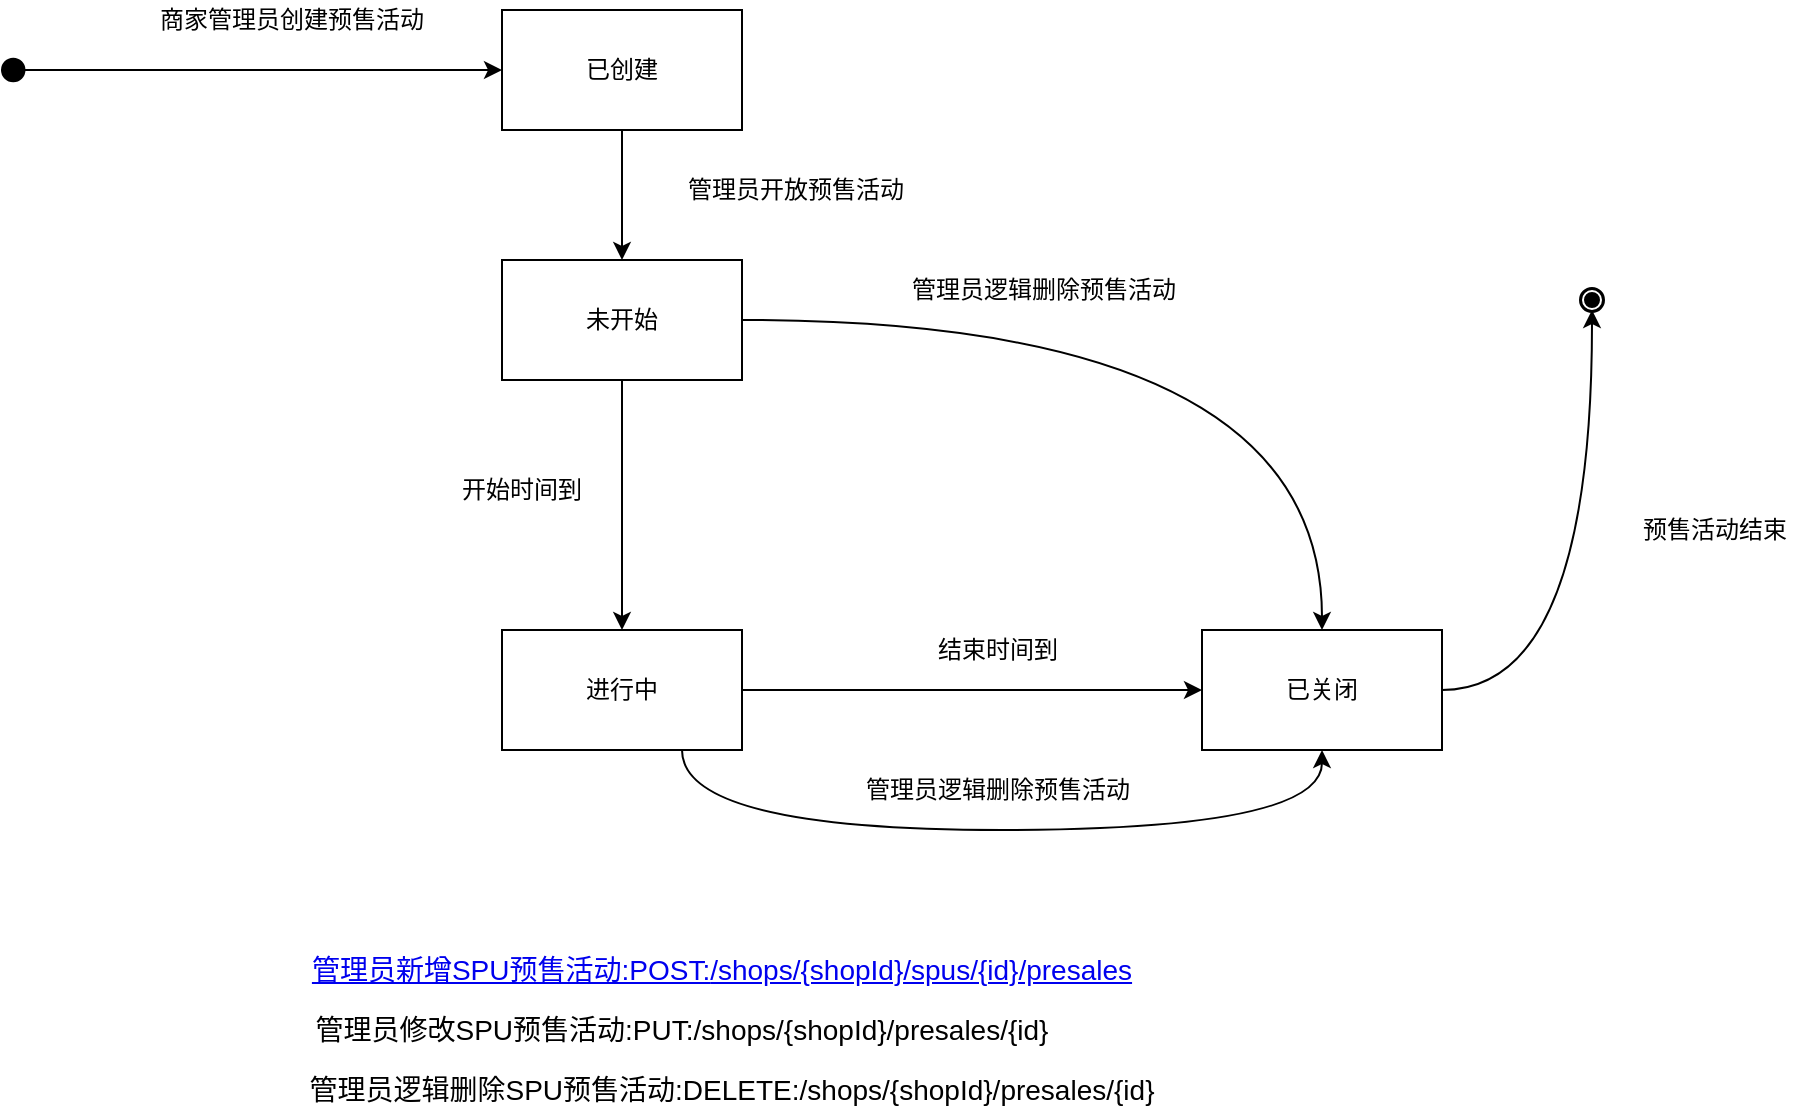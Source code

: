 <mxfile version="13.8.7" type="github">
  <diagram id="baO0POOujpLAagc7hYty" name="Page-1">
    <mxGraphModel dx="1038" dy="587" grid="1" gridSize="10" guides="1" tooltips="1" connect="1" arrows="1" fold="1" page="1" pageScale="1" pageWidth="827" pageHeight="1169" math="0" shadow="0">
      <root>
        <mxCell id="0" />
        <mxCell id="1" parent="0" />
        <mxCell id="afA0k3A63ngMIBR7NG_--1" value="" style="shape=mxgraph.bpmn.shape;html=1;verticalLabelPosition=bottom;labelBackgroundColor=#ffffff;verticalAlign=top;align=center;perimeter=ellipsePerimeter;outlineConnect=0;outline=end;symbol=terminate;shadow=0;" parent="1" vertex="1">
          <mxGeometry x="880" y="160" width="10" height="10" as="geometry" />
        </mxCell>
        <mxCell id="afA0k3A63ngMIBR7NG_--2" style="edgeStyle=orthogonalEdgeStyle;rounded=0;orthogonalLoop=1;jettySize=auto;html=1;" parent="1" source="afA0k3A63ngMIBR7NG_--3" target="afA0k3A63ngMIBR7NG_--19" edge="1">
          <mxGeometry relative="1" as="geometry" />
        </mxCell>
        <mxCell id="afA0k3A63ngMIBR7NG_--3" value="" style="ellipse;whiteSpace=wrap;html=1;aspect=fixed;shadow=0;fillColor=#000000;" parent="1" vertex="1">
          <mxGeometry x="90" y="44.38" width="11.25" height="11.25" as="geometry" />
        </mxCell>
        <mxCell id="afA0k3A63ngMIBR7NG_--4" style="edgeStyle=orthogonalEdgeStyle;rounded=0;orthogonalLoop=1;jettySize=auto;html=1;" parent="1" source="afA0k3A63ngMIBR7NG_--6" target="afA0k3A63ngMIBR7NG_--12" edge="1">
          <mxGeometry relative="1" as="geometry" />
        </mxCell>
        <mxCell id="afA0k3A63ngMIBR7NG_--5" style="edgeStyle=orthogonalEdgeStyle;rounded=0;orthogonalLoop=1;jettySize=auto;html=1;curved=1;" parent="1" source="afA0k3A63ngMIBR7NG_--6" target="afA0k3A63ngMIBR7NG_--8" edge="1">
          <mxGeometry relative="1" as="geometry" />
        </mxCell>
        <mxCell id="afA0k3A63ngMIBR7NG_--6" value="未开始" style="rounded=0;whiteSpace=wrap;html=1;shadow=0;fillColor=#FFFFFF;" parent="1" vertex="1">
          <mxGeometry x="340" y="145" width="120" height="60" as="geometry" />
        </mxCell>
        <mxCell id="afA0k3A63ngMIBR7NG_--7" style="edgeStyle=orthogonalEdgeStyle;rounded=0;orthogonalLoop=1;jettySize=auto;html=1;curved=1;" parent="1" source="afA0k3A63ngMIBR7NG_--8" target="afA0k3A63ngMIBR7NG_--1" edge="1">
          <mxGeometry relative="1" as="geometry" />
        </mxCell>
        <mxCell id="afA0k3A63ngMIBR7NG_--8" value="已关闭" style="rounded=0;whiteSpace=wrap;html=1;shadow=0;fillColor=#FFFFFF;" parent="1" vertex="1">
          <mxGeometry x="690" y="330" width="120" height="60" as="geometry" />
        </mxCell>
        <mxCell id="afA0k3A63ngMIBR7NG_--9" value="商家管理员创建预售活动" style="text;html=1;strokeColor=none;fillColor=none;align=center;verticalAlign=middle;whiteSpace=wrap;rounded=0;shadow=0;" parent="1" vertex="1">
          <mxGeometry x="160" y="15" width="150" height="20" as="geometry" />
        </mxCell>
        <mxCell id="afA0k3A63ngMIBR7NG_--10" style="edgeStyle=orthogonalEdgeStyle;rounded=0;orthogonalLoop=1;jettySize=auto;html=1;curved=1;exitX=0.75;exitY=1;exitDx=0;exitDy=0;" parent="1" source="afA0k3A63ngMIBR7NG_--12" target="afA0k3A63ngMIBR7NG_--8" edge="1">
          <mxGeometry relative="1" as="geometry">
            <Array as="points">
              <mxPoint x="430" y="430" />
              <mxPoint x="750" y="430" />
            </Array>
          </mxGeometry>
        </mxCell>
        <mxCell id="afA0k3A63ngMIBR7NG_--11" style="edgeStyle=orthogonalEdgeStyle;curved=1;rounded=0;orthogonalLoop=1;jettySize=auto;html=1;" parent="1" source="afA0k3A63ngMIBR7NG_--12" target="afA0k3A63ngMIBR7NG_--8" edge="1">
          <mxGeometry relative="1" as="geometry" />
        </mxCell>
        <mxCell id="afA0k3A63ngMIBR7NG_--12" value="进行中" style="rounded=0;whiteSpace=wrap;html=1;shadow=0;fillColor=#FFFFFF;" parent="1" vertex="1">
          <mxGeometry x="340" y="330" width="120" height="60" as="geometry" />
        </mxCell>
        <mxCell id="afA0k3A63ngMIBR7NG_--13" value="开始时间到" style="text;html=1;strokeColor=none;fillColor=none;align=center;verticalAlign=middle;whiteSpace=wrap;rounded=0;shadow=0;" parent="1" vertex="1">
          <mxGeometry x="310" y="250" width="80" height="20" as="geometry" />
        </mxCell>
        <mxCell id="afA0k3A63ngMIBR7NG_--14" value="结束时间到" style="text;html=1;strokeColor=none;fillColor=none;align=center;verticalAlign=middle;whiteSpace=wrap;rounded=0;shadow=0;" parent="1" vertex="1">
          <mxGeometry x="553" y="330" width="70" height="20" as="geometry" />
        </mxCell>
        <mxCell id="afA0k3A63ngMIBR7NG_--15" value="管理员逻辑删除预售活动" style="text;html=1;strokeColor=none;fillColor=none;align=center;verticalAlign=middle;whiteSpace=wrap;rounded=0;shadow=0;" parent="1" vertex="1">
          <mxGeometry x="538" y="150" width="146" height="20" as="geometry" />
        </mxCell>
        <mxCell id="afA0k3A63ngMIBR7NG_--16" value="预售活动结束" style="text;html=1;strokeColor=none;fillColor=none;align=center;verticalAlign=middle;whiteSpace=wrap;rounded=0;shadow=0;" parent="1" vertex="1">
          <mxGeometry x="900" y="270" width="93" height="20" as="geometry" />
        </mxCell>
        <mxCell id="afA0k3A63ngMIBR7NG_--17" value="管理员逻辑删除预售活动" style="text;html=1;strokeColor=none;fillColor=none;align=center;verticalAlign=middle;whiteSpace=wrap;rounded=0;shadow=0;" parent="1" vertex="1">
          <mxGeometry x="515" y="400" width="146" height="20" as="geometry" />
        </mxCell>
        <mxCell id="afA0k3A63ngMIBR7NG_--18" style="edgeStyle=orthogonalEdgeStyle;rounded=0;orthogonalLoop=1;jettySize=auto;html=1;" parent="1" source="afA0k3A63ngMIBR7NG_--19" target="afA0k3A63ngMIBR7NG_--6" edge="1">
          <mxGeometry relative="1" as="geometry" />
        </mxCell>
        <mxCell id="afA0k3A63ngMIBR7NG_--19" value="已创建" style="rounded=0;whiteSpace=wrap;html=1;" parent="1" vertex="1">
          <mxGeometry x="340" y="20" width="120" height="60" as="geometry" />
        </mxCell>
        <mxCell id="afA0k3A63ngMIBR7NG_--20" value="管理员开放预售活动" style="text;html=1;strokeColor=none;fillColor=none;align=center;verticalAlign=middle;whiteSpace=wrap;rounded=0;" parent="1" vertex="1">
          <mxGeometry x="414" y="100" width="146" height="20" as="geometry" />
        </mxCell>
        <mxCell id="afA0k3A63ngMIBR7NG_--21" value="&lt;font style=&quot;font-size: 14px&quot;&gt;&lt;span&gt;&lt;span&gt;&lt;span class=&quot;opblock-summary-path&quot;&gt;&lt;a class=&quot;nostyle&quot;&gt;&lt;span&gt;&lt;span&gt;&lt;span&gt;管理员新增SPU预售活动:POST:&lt;/span&gt;&lt;/span&gt;​/shops​/{shopId}​/spus​/{id}​/presales&lt;/span&gt;&lt;/a&gt;&lt;/span&gt;&lt;/span&gt;&lt;/span&gt;&lt;/font&gt;" style="text;html=1;strokeColor=none;fillColor=none;align=center;verticalAlign=middle;whiteSpace=wrap;rounded=0;shadow=0;" parent="1" vertex="1">
          <mxGeometry x="240" y="490" width="420" height="20" as="geometry" />
        </mxCell>
        <mxCell id="afA0k3A63ngMIBR7NG_--22" value="&lt;font style=&quot;font-size: 14px&quot;&gt;&lt;span&gt;&lt;span&gt;管理员修改SPU预售活动:PUT:&lt;/span&gt;&lt;/span&gt;/shops/{shopId}/presales/{id}&lt;/font&gt;" style="text;html=1;strokeColor=none;fillColor=none;align=center;verticalAlign=middle;whiteSpace=wrap;rounded=0;" parent="1" vertex="1">
          <mxGeometry x="240" y="520" width="380" height="20" as="geometry" />
        </mxCell>
        <mxCell id="afA0k3A63ngMIBR7NG_--23" value="&lt;font style=&quot;font-size: 14px&quot;&gt;管理员逻辑删除SPU预售活动:DELETE:/shops/{shopId}/presales/{id}&lt;/font&gt;" style="text;html=1;strokeColor=none;fillColor=none;align=center;verticalAlign=middle;whiteSpace=wrap;rounded=0;shadow=0;" parent="1" vertex="1">
          <mxGeometry x="240" y="550" width="430" height="20" as="geometry" />
        </mxCell>
      </root>
    </mxGraphModel>
  </diagram>
</mxfile>
